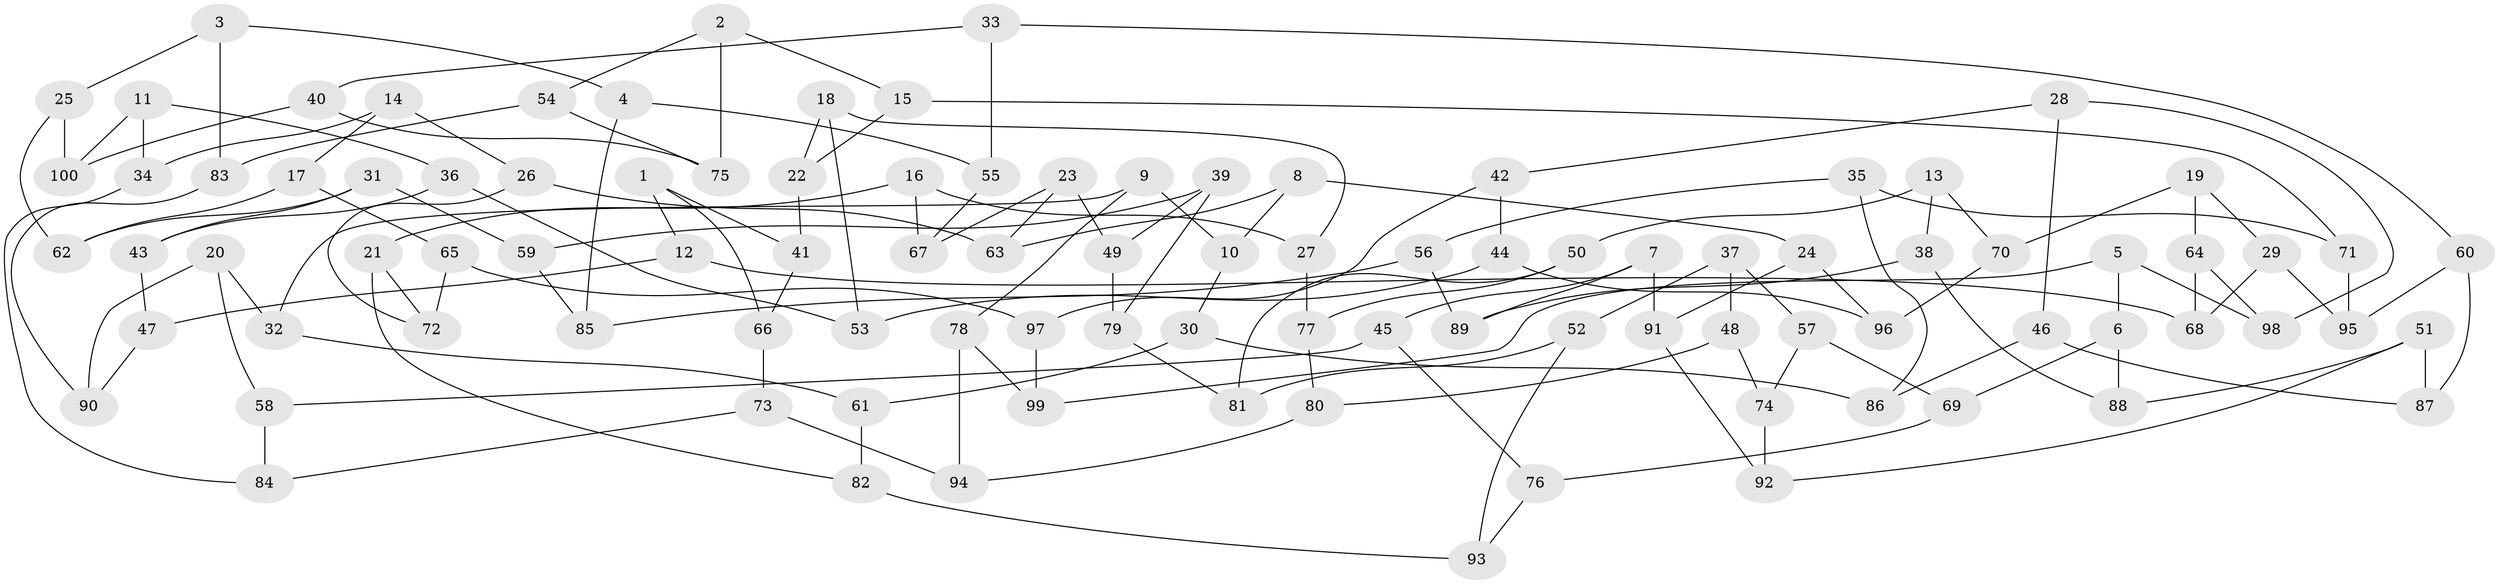 // Generated by graph-tools (version 1.1) at 2025/11/02/21/25 10:11:15]
// undirected, 100 vertices, 150 edges
graph export_dot {
graph [start="1"]
  node [color=gray90,style=filled];
  1;
  2;
  3;
  4;
  5;
  6;
  7;
  8;
  9;
  10;
  11;
  12;
  13;
  14;
  15;
  16;
  17;
  18;
  19;
  20;
  21;
  22;
  23;
  24;
  25;
  26;
  27;
  28;
  29;
  30;
  31;
  32;
  33;
  34;
  35;
  36;
  37;
  38;
  39;
  40;
  41;
  42;
  43;
  44;
  45;
  46;
  47;
  48;
  49;
  50;
  51;
  52;
  53;
  54;
  55;
  56;
  57;
  58;
  59;
  60;
  61;
  62;
  63;
  64;
  65;
  66;
  67;
  68;
  69;
  70;
  71;
  72;
  73;
  74;
  75;
  76;
  77;
  78;
  79;
  80;
  81;
  82;
  83;
  84;
  85;
  86;
  87;
  88;
  89;
  90;
  91;
  92;
  93;
  94;
  95;
  96;
  97;
  98;
  99;
  100;
  1 -- 66;
  1 -- 12;
  1 -- 41;
  2 -- 75;
  2 -- 54;
  2 -- 15;
  3 -- 25;
  3 -- 83;
  3 -- 4;
  4 -- 55;
  4 -- 85;
  5 -- 98;
  5 -- 99;
  5 -- 6;
  6 -- 88;
  6 -- 69;
  7 -- 89;
  7 -- 91;
  7 -- 45;
  8 -- 24;
  8 -- 63;
  8 -- 10;
  9 -- 78;
  9 -- 10;
  9 -- 32;
  10 -- 30;
  11 -- 100;
  11 -- 36;
  11 -- 34;
  12 -- 68;
  12 -- 47;
  13 -- 38;
  13 -- 50;
  13 -- 70;
  14 -- 26;
  14 -- 34;
  14 -- 17;
  15 -- 22;
  15 -- 71;
  16 -- 21;
  16 -- 27;
  16 -- 67;
  17 -- 65;
  17 -- 62;
  18 -- 22;
  18 -- 53;
  18 -- 27;
  19 -- 64;
  19 -- 29;
  19 -- 70;
  20 -- 90;
  20 -- 32;
  20 -- 58;
  21 -- 72;
  21 -- 82;
  22 -- 41;
  23 -- 67;
  23 -- 63;
  23 -- 49;
  24 -- 91;
  24 -- 96;
  25 -- 100;
  25 -- 62;
  26 -- 63;
  26 -- 72;
  27 -- 77;
  28 -- 42;
  28 -- 46;
  28 -- 98;
  29 -- 68;
  29 -- 95;
  30 -- 86;
  30 -- 61;
  31 -- 62;
  31 -- 43;
  31 -- 59;
  32 -- 61;
  33 -- 40;
  33 -- 55;
  33 -- 60;
  34 -- 84;
  35 -- 71;
  35 -- 86;
  35 -- 56;
  36 -- 53;
  36 -- 43;
  37 -- 52;
  37 -- 48;
  37 -- 57;
  38 -- 88;
  38 -- 89;
  39 -- 49;
  39 -- 59;
  39 -- 79;
  40 -- 100;
  40 -- 75;
  41 -- 66;
  42 -- 97;
  42 -- 44;
  43 -- 47;
  44 -- 53;
  44 -- 96;
  45 -- 58;
  45 -- 76;
  46 -- 86;
  46 -- 87;
  47 -- 90;
  48 -- 74;
  48 -- 80;
  49 -- 79;
  50 -- 77;
  50 -- 81;
  51 -- 88;
  51 -- 87;
  51 -- 92;
  52 -- 81;
  52 -- 93;
  54 -- 83;
  54 -- 75;
  55 -- 67;
  56 -- 89;
  56 -- 85;
  57 -- 69;
  57 -- 74;
  58 -- 84;
  59 -- 85;
  60 -- 87;
  60 -- 95;
  61 -- 82;
  64 -- 68;
  64 -- 98;
  65 -- 97;
  65 -- 72;
  66 -- 73;
  69 -- 76;
  70 -- 96;
  71 -- 95;
  73 -- 94;
  73 -- 84;
  74 -- 92;
  76 -- 93;
  77 -- 80;
  78 -- 99;
  78 -- 94;
  79 -- 81;
  80 -- 94;
  82 -- 93;
  83 -- 90;
  91 -- 92;
  97 -- 99;
}
